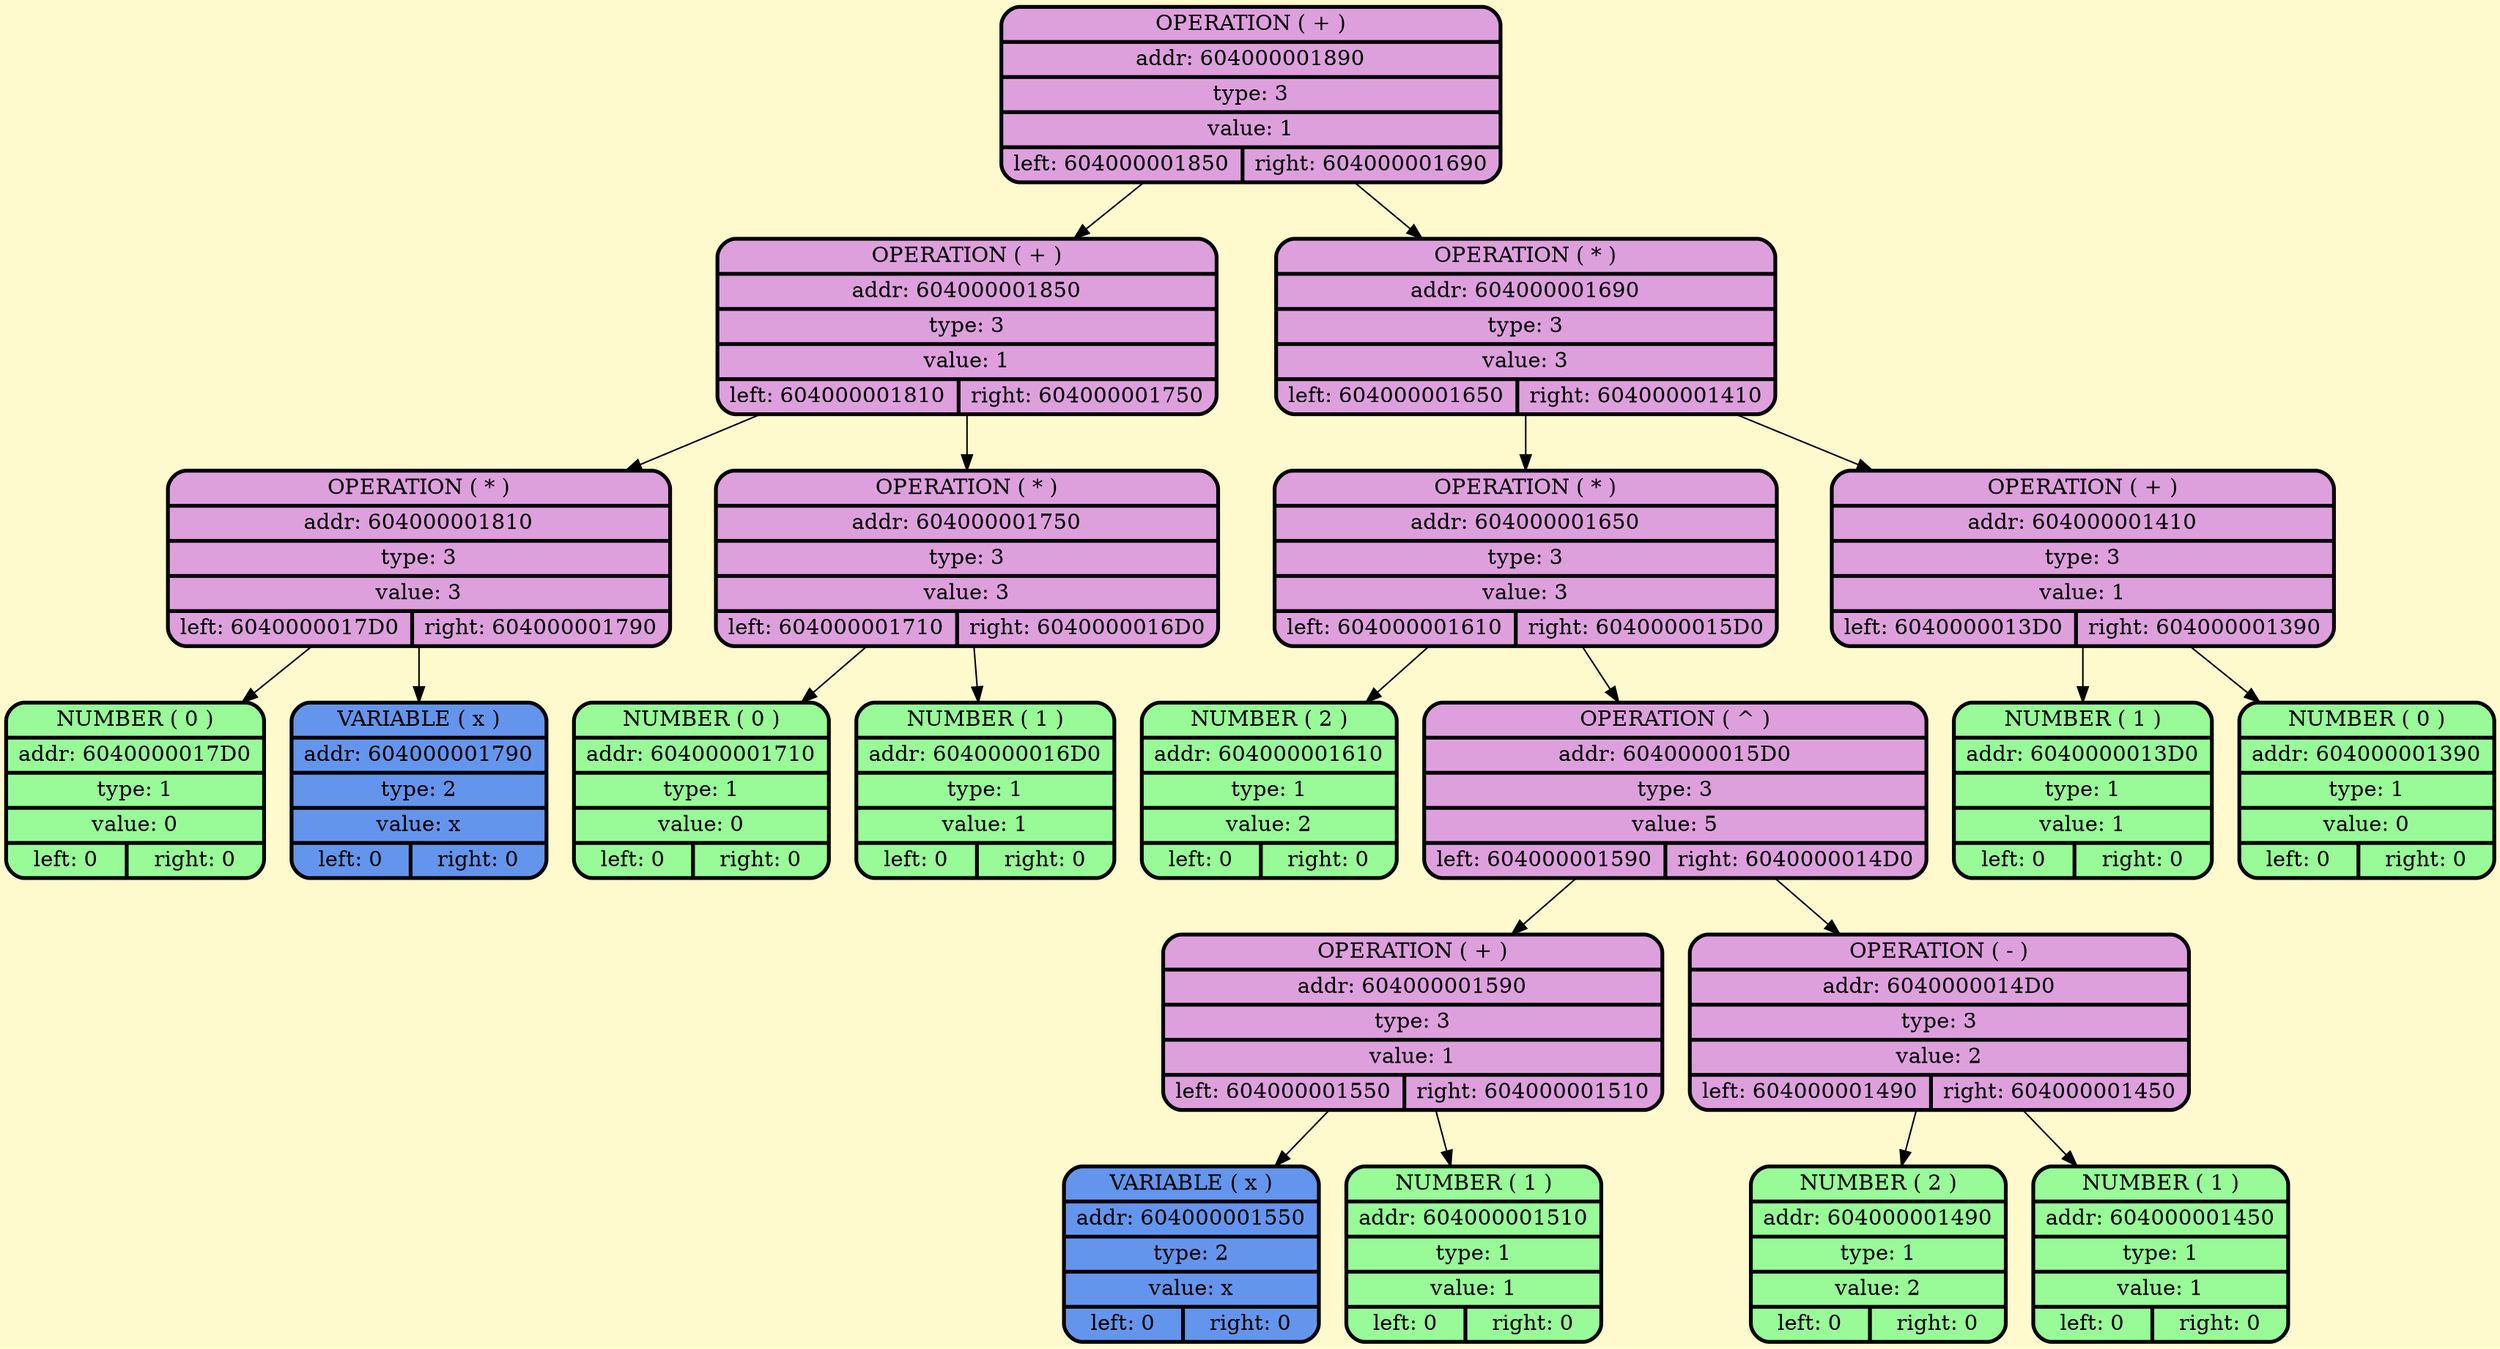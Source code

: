 digraph G {
    node [style=filled, fontcolor=darkblue, fillcolor=peachpuff, color="#252A34", penwidth=2.5];
    bgcolor="lemonchiffon";

node_0x604000001890 [shape=Mrecord; style = filled; fillcolor=plum; color = "#000000"; fontcolor = "#000000";label=" {OPERATION ( + ) | addr: 604000001890 | type: 3 | value: 1 | {left: 604000001850 | right: 604000001690}} "];
node_0x604000001850 [shape=Mrecord; style = filled; fillcolor=plum; color = "#000000"; fontcolor = "#000000";label=" {OPERATION ( + ) | addr: 604000001850 | type: 3 | value: 1 | {left: 604000001810 | right: 604000001750}} "];
node_0x604000001810 [shape=Mrecord; style = filled; fillcolor=plum; color = "#000000"; fontcolor = "#000000";label=" {OPERATION ( * ) | addr: 604000001810 | type: 3 | value: 3 | {left: 6040000017D0 | right: 604000001790}} "];
    node_0x6040000017d0 [shape=Mrecord; style = filled; fillcolor = palegreen; color = "#000000"; fontcolor = "#000000";  label="  {NUMBER ( 0 )| addr: 6040000017D0 | type: 1| value: 0 | {left: 0 | right: 0}} "];
    node_0x604000001790 [shape=Mrecord; style = filled; fillcolor = cornflowerblue; color = "#000000"; fontcolor = "#000000";  label="  {VARIABLE ( x )| addr: 604000001790 | type: 2| value: x | {left: 0 | right: 0}} "];
node_0x604000001750 [shape=Mrecord; style = filled; fillcolor=plum; color = "#000000"; fontcolor = "#000000";label=" {OPERATION ( * ) | addr: 604000001750 | type: 3 | value: 3 | {left: 604000001710 | right: 6040000016D0}} "];
    node_0x604000001710 [shape=Mrecord; style = filled; fillcolor = palegreen; color = "#000000"; fontcolor = "#000000";  label="  {NUMBER ( 0 )| addr: 604000001710 | type: 1| value: 0 | {left: 0 | right: 0}} "];
    node_0x6040000016d0 [shape=Mrecord; style = filled; fillcolor = palegreen; color = "#000000"; fontcolor = "#000000";  label="  {NUMBER ( 1 )| addr: 6040000016D0 | type: 1| value: 1 | {left: 0 | right: 0}} "];
node_0x604000001690 [shape=Mrecord; style = filled; fillcolor=plum; color = "#000000"; fontcolor = "#000000";label=" {OPERATION ( * ) | addr: 604000001690 | type: 3 | value: 3 | {left: 604000001650 | right: 604000001410}} "];
node_0x604000001650 [shape=Mrecord; style = filled; fillcolor=plum; color = "#000000"; fontcolor = "#000000";label=" {OPERATION ( * ) | addr: 604000001650 | type: 3 | value: 3 | {left: 604000001610 | right: 6040000015D0}} "];
    node_0x604000001610 [shape=Mrecord; style = filled; fillcolor = palegreen; color = "#000000"; fontcolor = "#000000";  label="  {NUMBER ( 2 )| addr: 604000001610 | type: 1| value: 2 | {left: 0 | right: 0}} "];
node_0x6040000015d0 [shape=Mrecord; style = filled; fillcolor=plum; color = "#000000"; fontcolor = "#000000";label=" {OPERATION ( ^ ) | addr: 6040000015D0 | type: 3 | value: 5 | {left: 604000001590 | right: 6040000014D0}} "];
node_0x604000001590 [shape=Mrecord; style = filled; fillcolor=plum; color = "#000000"; fontcolor = "#000000";label=" {OPERATION ( + ) | addr: 604000001590 | type: 3 | value: 1 | {left: 604000001550 | right: 604000001510}} "];
    node_0x604000001550 [shape=Mrecord; style = filled; fillcolor = cornflowerblue; color = "#000000"; fontcolor = "#000000";  label="  {VARIABLE ( x )| addr: 604000001550 | type: 2| value: x | {left: 0 | right: 0}} "];
    node_0x604000001510 [shape=Mrecord; style = filled; fillcolor = palegreen; color = "#000000"; fontcolor = "#000000";  label="  {NUMBER ( 1 )| addr: 604000001510 | type: 1| value: 1 | {left: 0 | right: 0}} "];
node_0x6040000014d0 [shape=Mrecord; style = filled; fillcolor=plum; color = "#000000"; fontcolor = "#000000";label=" {OPERATION ( - ) | addr: 6040000014D0 | type: 3 | value: 2 | {left: 604000001490 | right: 604000001450}} "];
    node_0x604000001490 [shape=Mrecord; style = filled; fillcolor = palegreen; color = "#000000"; fontcolor = "#000000";  label="  {NUMBER ( 2 )| addr: 604000001490 | type: 1| value: 2 | {left: 0 | right: 0}} "];
    node_0x604000001450 [shape=Mrecord; style = filled; fillcolor = palegreen; color = "#000000"; fontcolor = "#000000";  label="  {NUMBER ( 1 )| addr: 604000001450 | type: 1| value: 1 | {left: 0 | right: 0}} "];
node_0x604000001410 [shape=Mrecord; style = filled; fillcolor=plum; color = "#000000"; fontcolor = "#000000";label=" {OPERATION ( + ) | addr: 604000001410 | type: 3 | value: 1 | {left: 6040000013D0 | right: 604000001390}} "];
    node_0x6040000013d0 [shape=Mrecord; style = filled; fillcolor = palegreen; color = "#000000"; fontcolor = "#000000";  label="  {NUMBER ( 1 )| addr: 6040000013D0 | type: 1| value: 1 | {left: 0 | right: 0}} "];
    node_0x604000001390 [shape=Mrecord; style = filled; fillcolor = palegreen; color = "#000000"; fontcolor = "#000000";  label="  {NUMBER ( 0 )| addr: 604000001390 | type: 1| value: 0 | {left: 0 | right: 0}} "];
    node_0x604000001890 -> node_0x604000001850;
    node_0x604000001850 -> node_0x604000001810;
    node_0x604000001810 -> node_0x6040000017d0;
    node_0x604000001810 -> node_0x604000001790;
    node_0x604000001850 -> node_0x604000001750;
    node_0x604000001750 -> node_0x604000001710;
    node_0x604000001750 -> node_0x6040000016d0;
    node_0x604000001890 -> node_0x604000001690;
    node_0x604000001690 -> node_0x604000001650;
    node_0x604000001650 -> node_0x604000001610;
    node_0x604000001650 -> node_0x6040000015d0;
    node_0x6040000015d0 -> node_0x604000001590;
    node_0x604000001590 -> node_0x604000001550;
    node_0x604000001590 -> node_0x604000001510;
    node_0x6040000015d0 -> node_0x6040000014d0;
    node_0x6040000014d0 -> node_0x604000001490;
    node_0x6040000014d0 -> node_0x604000001450;
    node_0x604000001690 -> node_0x604000001410;
    node_0x604000001410 -> node_0x6040000013d0;
    node_0x604000001410 -> node_0x604000001390;
}
